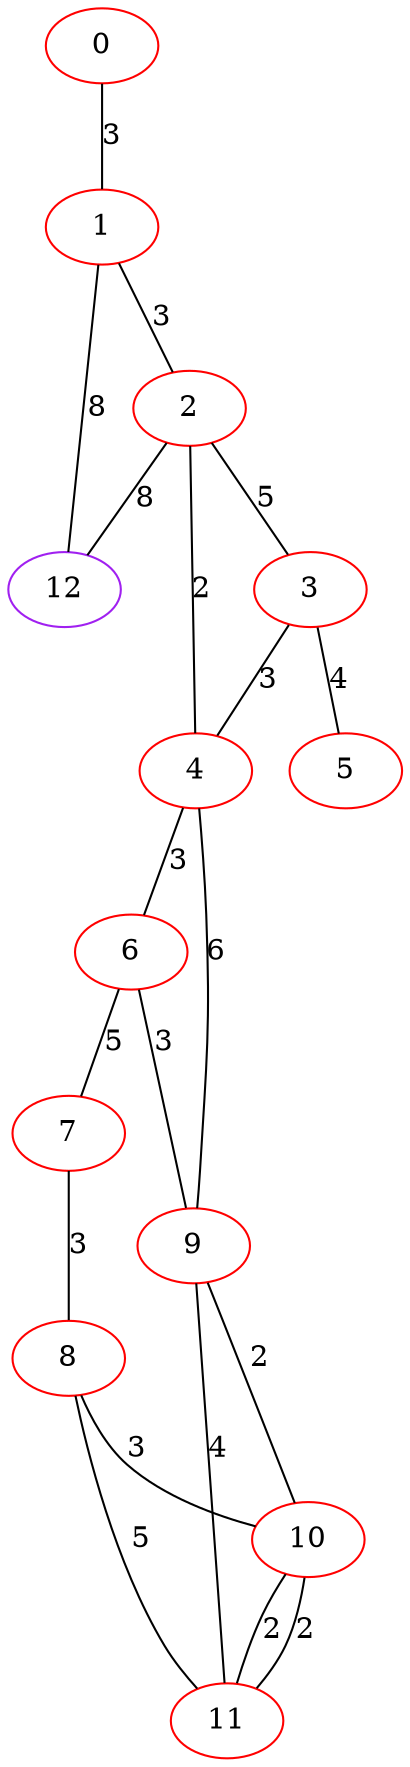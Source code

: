 graph "" {
0 [color=red, weight=1];
1 [color=red, weight=1];
2 [color=red, weight=1];
3 [color=red, weight=1];
4 [color=red, weight=1];
5 [color=red, weight=1];
6 [color=red, weight=1];
7 [color=red, weight=1];
8 [color=red, weight=1];
9 [color=red, weight=1];
10 [color=red, weight=1];
11 [color=red, weight=1];
12 [color=purple, weight=4];
0 -- 1  [key=0, label=3];
1 -- 2  [key=0, label=3];
1 -- 12  [key=0, label=8];
2 -- 3  [key=0, label=5];
2 -- 4  [key=0, label=2];
2 -- 12  [key=0, label=8];
3 -- 4  [key=0, label=3];
3 -- 5  [key=0, label=4];
4 -- 9  [key=0, label=6];
4 -- 6  [key=0, label=3];
6 -- 9  [key=0, label=3];
6 -- 7  [key=0, label=5];
7 -- 8  [key=0, label=3];
8 -- 10  [key=0, label=3];
8 -- 11  [key=0, label=5];
9 -- 10  [key=0, label=2];
9 -- 11  [key=0, label=4];
10 -- 11  [key=0, label=2];
10 -- 11  [key=1, label=2];
}
